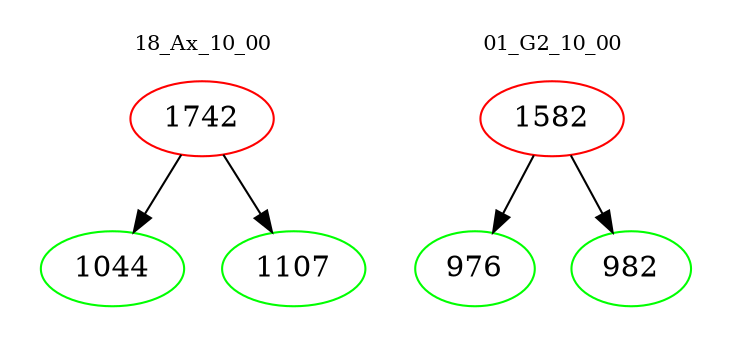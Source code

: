 digraph{
subgraph cluster_0 {
color = white
label = "18_Ax_10_00";
fontsize=10;
T0_1742 [label="1742", color="red"]
T0_1742 -> T0_1044 [color="black"]
T0_1044 [label="1044", color="green"]
T0_1742 -> T0_1107 [color="black"]
T0_1107 [label="1107", color="green"]
}
subgraph cluster_1 {
color = white
label = "01_G2_10_00";
fontsize=10;
T1_1582 [label="1582", color="red"]
T1_1582 -> T1_976 [color="black"]
T1_976 [label="976", color="green"]
T1_1582 -> T1_982 [color="black"]
T1_982 [label="982", color="green"]
}
}
